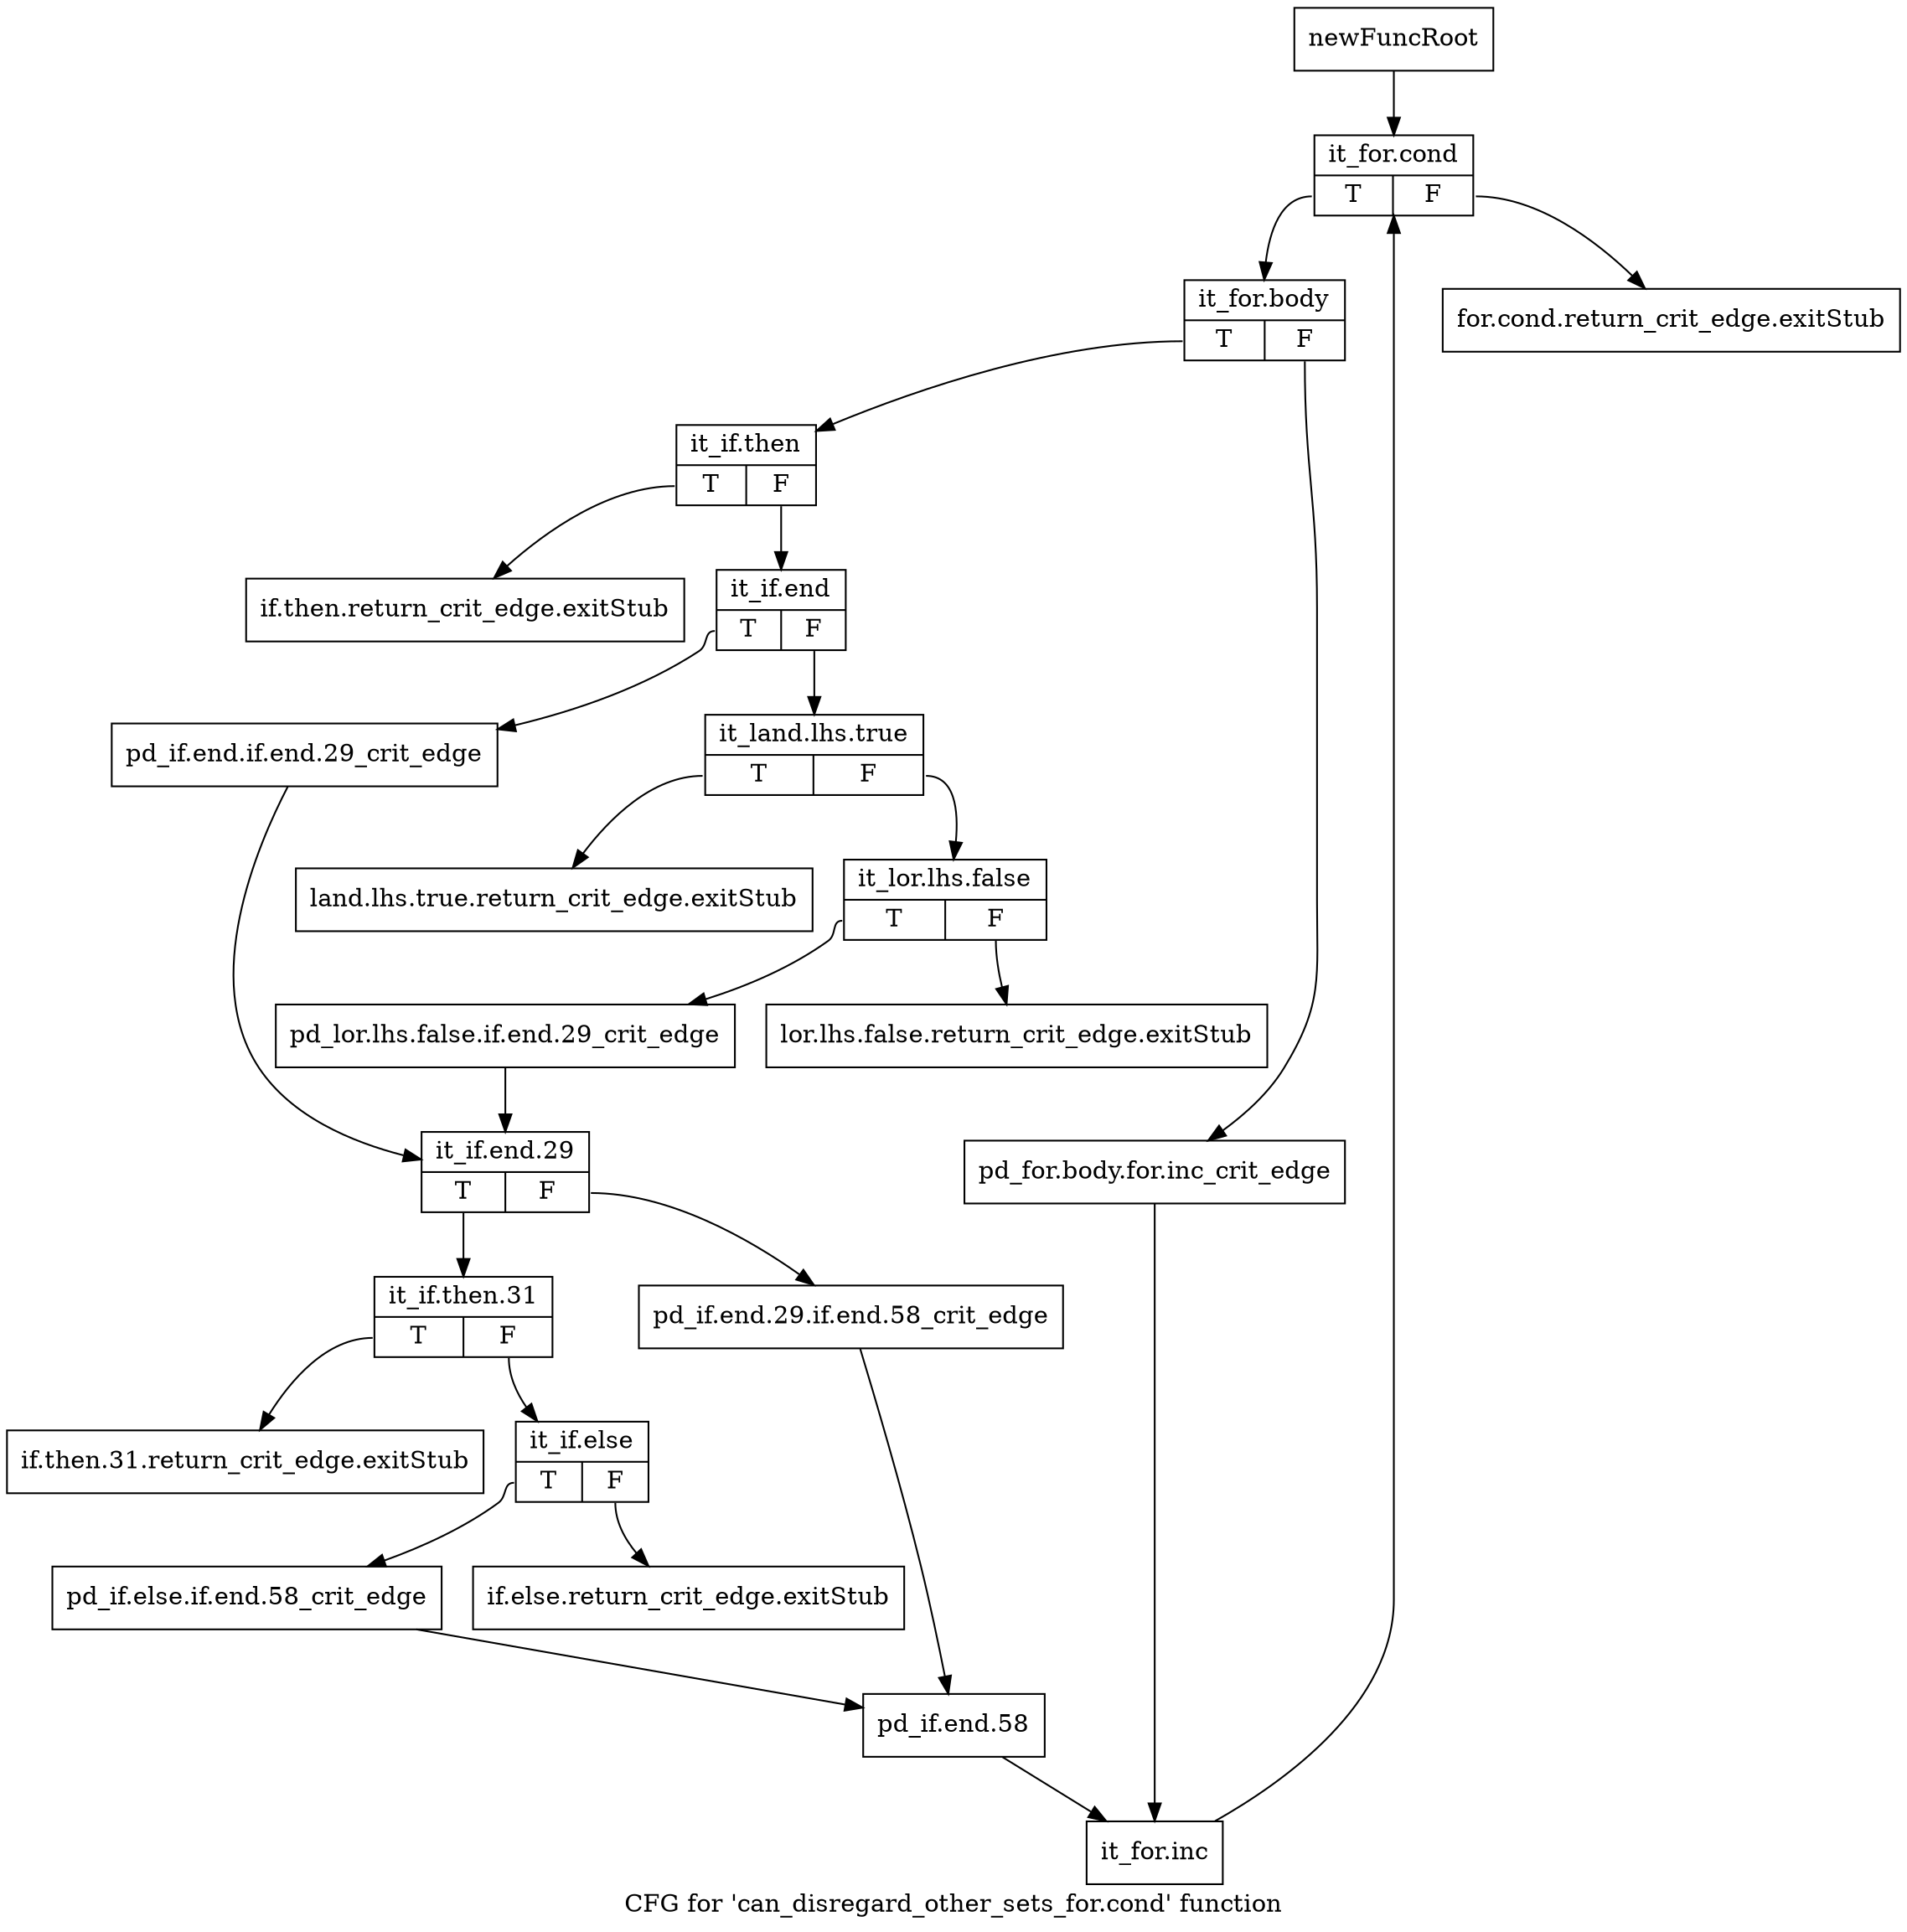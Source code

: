 digraph "CFG for 'can_disregard_other_sets_for.cond' function" {
	label="CFG for 'can_disregard_other_sets_for.cond' function";

	Node0xb1b7b50 [shape=record,label="{newFuncRoot}"];
	Node0xb1b7b50 -> Node0xb1b7d80;
	Node0xb1b7ba0 [shape=record,label="{for.cond.return_crit_edge.exitStub}"];
	Node0xb1b7bf0 [shape=record,label="{if.then.return_crit_edge.exitStub}"];
	Node0xb1b7c40 [shape=record,label="{land.lhs.true.return_crit_edge.exitStub}"];
	Node0xb1b7c90 [shape=record,label="{lor.lhs.false.return_crit_edge.exitStub}"];
	Node0xb1b7ce0 [shape=record,label="{if.then.31.return_crit_edge.exitStub}"];
	Node0xb1b7d30 [shape=record,label="{if.else.return_crit_edge.exitStub}"];
	Node0xb1b7d80 [shape=record,label="{it_for.cond|{<s0>T|<s1>F}}"];
	Node0xb1b7d80:s0 -> Node0xb1b7dd0;
	Node0xb1b7d80:s1 -> Node0xb1b7ba0;
	Node0xb1b7dd0 [shape=record,label="{it_for.body|{<s0>T|<s1>F}}"];
	Node0xb1b7dd0:s0 -> Node0xb1b7e70;
	Node0xb1b7dd0:s1 -> Node0xb1b7e20;
	Node0xb1b7e20 [shape=record,label="{pd_for.body.for.inc_crit_edge}"];
	Node0xb1b7e20 -> Node0xb1b8230;
	Node0xb1b7e70 [shape=record,label="{it_if.then|{<s0>T|<s1>F}}"];
	Node0xb1b7e70:s0 -> Node0xb1b7bf0;
	Node0xb1b7e70:s1 -> Node0xb1b7ec0;
	Node0xb1b7ec0 [shape=record,label="{it_if.end|{<s0>T|<s1>F}}"];
	Node0xb1b7ec0:s0 -> Node0xb1b8000;
	Node0xb1b7ec0:s1 -> Node0xb1b7f10;
	Node0xb1b7f10 [shape=record,label="{it_land.lhs.true|{<s0>T|<s1>F}}"];
	Node0xb1b7f10:s0 -> Node0xb1b7c40;
	Node0xb1b7f10:s1 -> Node0xb1b7f60;
	Node0xb1b7f60 [shape=record,label="{it_lor.lhs.false|{<s0>T|<s1>F}}"];
	Node0xb1b7f60:s0 -> Node0xb1b7fb0;
	Node0xb1b7f60:s1 -> Node0xb1b7c90;
	Node0xb1b7fb0 [shape=record,label="{pd_lor.lhs.false.if.end.29_crit_edge}"];
	Node0xb1b7fb0 -> Node0xb1b8050;
	Node0xb1b8000 [shape=record,label="{pd_if.end.if.end.29_crit_edge}"];
	Node0xb1b8000 -> Node0xb1b8050;
	Node0xb1b8050 [shape=record,label="{it_if.end.29|{<s0>T|<s1>F}}"];
	Node0xb1b8050:s0 -> Node0xb1b80f0;
	Node0xb1b8050:s1 -> Node0xb1b80a0;
	Node0xb1b80a0 [shape=record,label="{pd_if.end.29.if.end.58_crit_edge}"];
	Node0xb1b80a0 -> Node0xb1b81e0;
	Node0xb1b80f0 [shape=record,label="{it_if.then.31|{<s0>T|<s1>F}}"];
	Node0xb1b80f0:s0 -> Node0xb1b7ce0;
	Node0xb1b80f0:s1 -> Node0xb1b8140;
	Node0xb1b8140 [shape=record,label="{it_if.else|{<s0>T|<s1>F}}"];
	Node0xb1b8140:s0 -> Node0xb1b8190;
	Node0xb1b8140:s1 -> Node0xb1b7d30;
	Node0xb1b8190 [shape=record,label="{pd_if.else.if.end.58_crit_edge}"];
	Node0xb1b8190 -> Node0xb1b81e0;
	Node0xb1b81e0 [shape=record,label="{pd_if.end.58}"];
	Node0xb1b81e0 -> Node0xb1b8230;
	Node0xb1b8230 [shape=record,label="{it_for.inc}"];
	Node0xb1b8230 -> Node0xb1b7d80;
}
